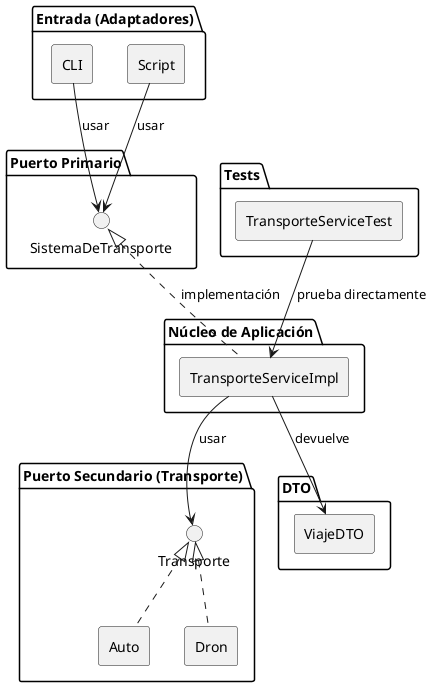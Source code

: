 @startuml
skinparam componentStyle rectangle

package "Entrada (Adaptadores)" {
  [CLI] as CLI
  [Script] as Script
}

package "Puerto Primario" {
  interface SistemaDeTransporte
}

package "Núcleo de Aplicación" {
  [TransporteServiceImpl] as Core
}

package "Puerto Secundario (Transporte)" {
  interface Transporte
  [Auto] as Auto
  [Dron] as Dron
}

package "DTO" {
  [ViajeDTO]
}

package "Tests" {
  [TransporteServiceTest]
}

' Conexiones
CLI --> SistemaDeTransporte : usar
Script --> SistemaDeTransporte : usar

SistemaDeTransporte <|.. Core : implementación
Core --> Transporte : usar

Transporte <|.. Auto
Transporte <|.. Dron

Core --> ViajeDTO : devuelve

TransporteServiceTest --> Core : prueba directamente

@enduml
